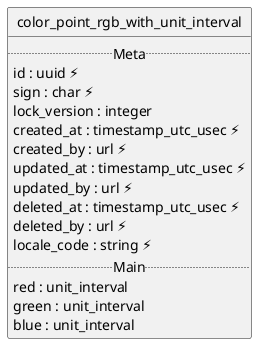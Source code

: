 @startuml uml
skinparam monochrome true
skinparam linetype ortho
hide circle

entity color_point_rgb_with_unit_interval {
  .. Meta ..
  id : uuid ⚡
  sign : char ⚡
  lock_version : integer
  created_at : timestamp_utc_usec ⚡
  created_by : url ⚡
  updated_at : timestamp_utc_usec ⚡
  updated_by : url ⚡
  deleted_at : timestamp_utc_usec ⚡
  deleted_by : url ⚡
  locale_code : string ⚡
  .. Main ..
  red : unit_interval
  green : unit_interval
  blue : unit_interval
}

@enduml
